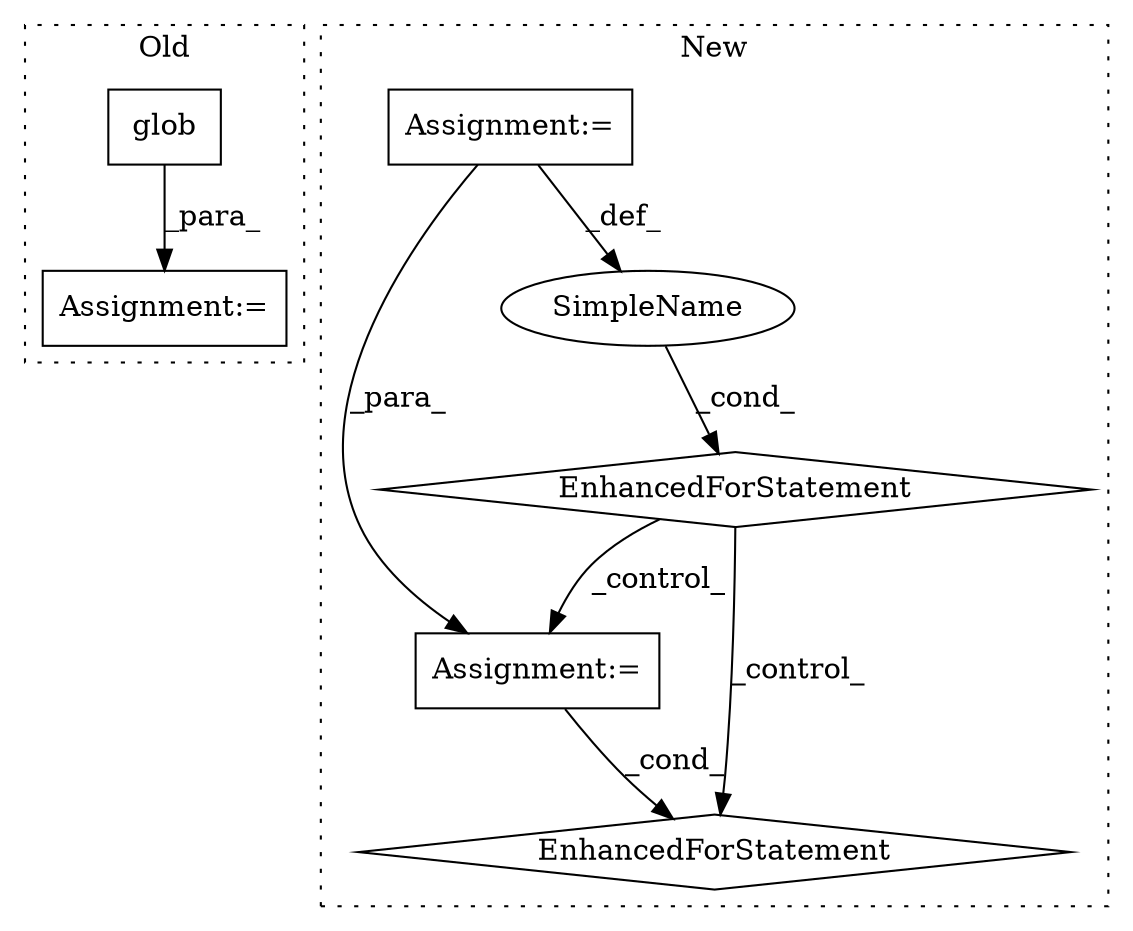 digraph G {
subgraph cluster0 {
1 [label="glob" a="32" s="685,715" l="5,1" shape="box"];
5 [label="Assignment:=" a="7" s="613,717" l="53,2" shape="box"];
label = "Old";
style="dotted";
}
subgraph cluster1 {
2 [label="EnhancedForStatement" a="70" s="972,1061" l="53,2" shape="diamond"];
3 [label="Assignment:=" a="7" s="854" l="12" shape="box"];
4 [label="Assignment:=" a="7" s="1174,1271" l="57,2" shape="box"];
6 [label="SimpleName" a="42" s="1041" l="8" shape="ellipse"];
7 [label="EnhancedForStatement" a="70" s="1174,1271" l="57,2" shape="diamond"];
label = "New";
style="dotted";
}
1 -> 5 [label="_para_"];
2 -> 7 [label="_control_"];
2 -> 4 [label="_control_"];
3 -> 6 [label="_def_"];
3 -> 4 [label="_para_"];
4 -> 7 [label="_cond_"];
6 -> 2 [label="_cond_"];
}